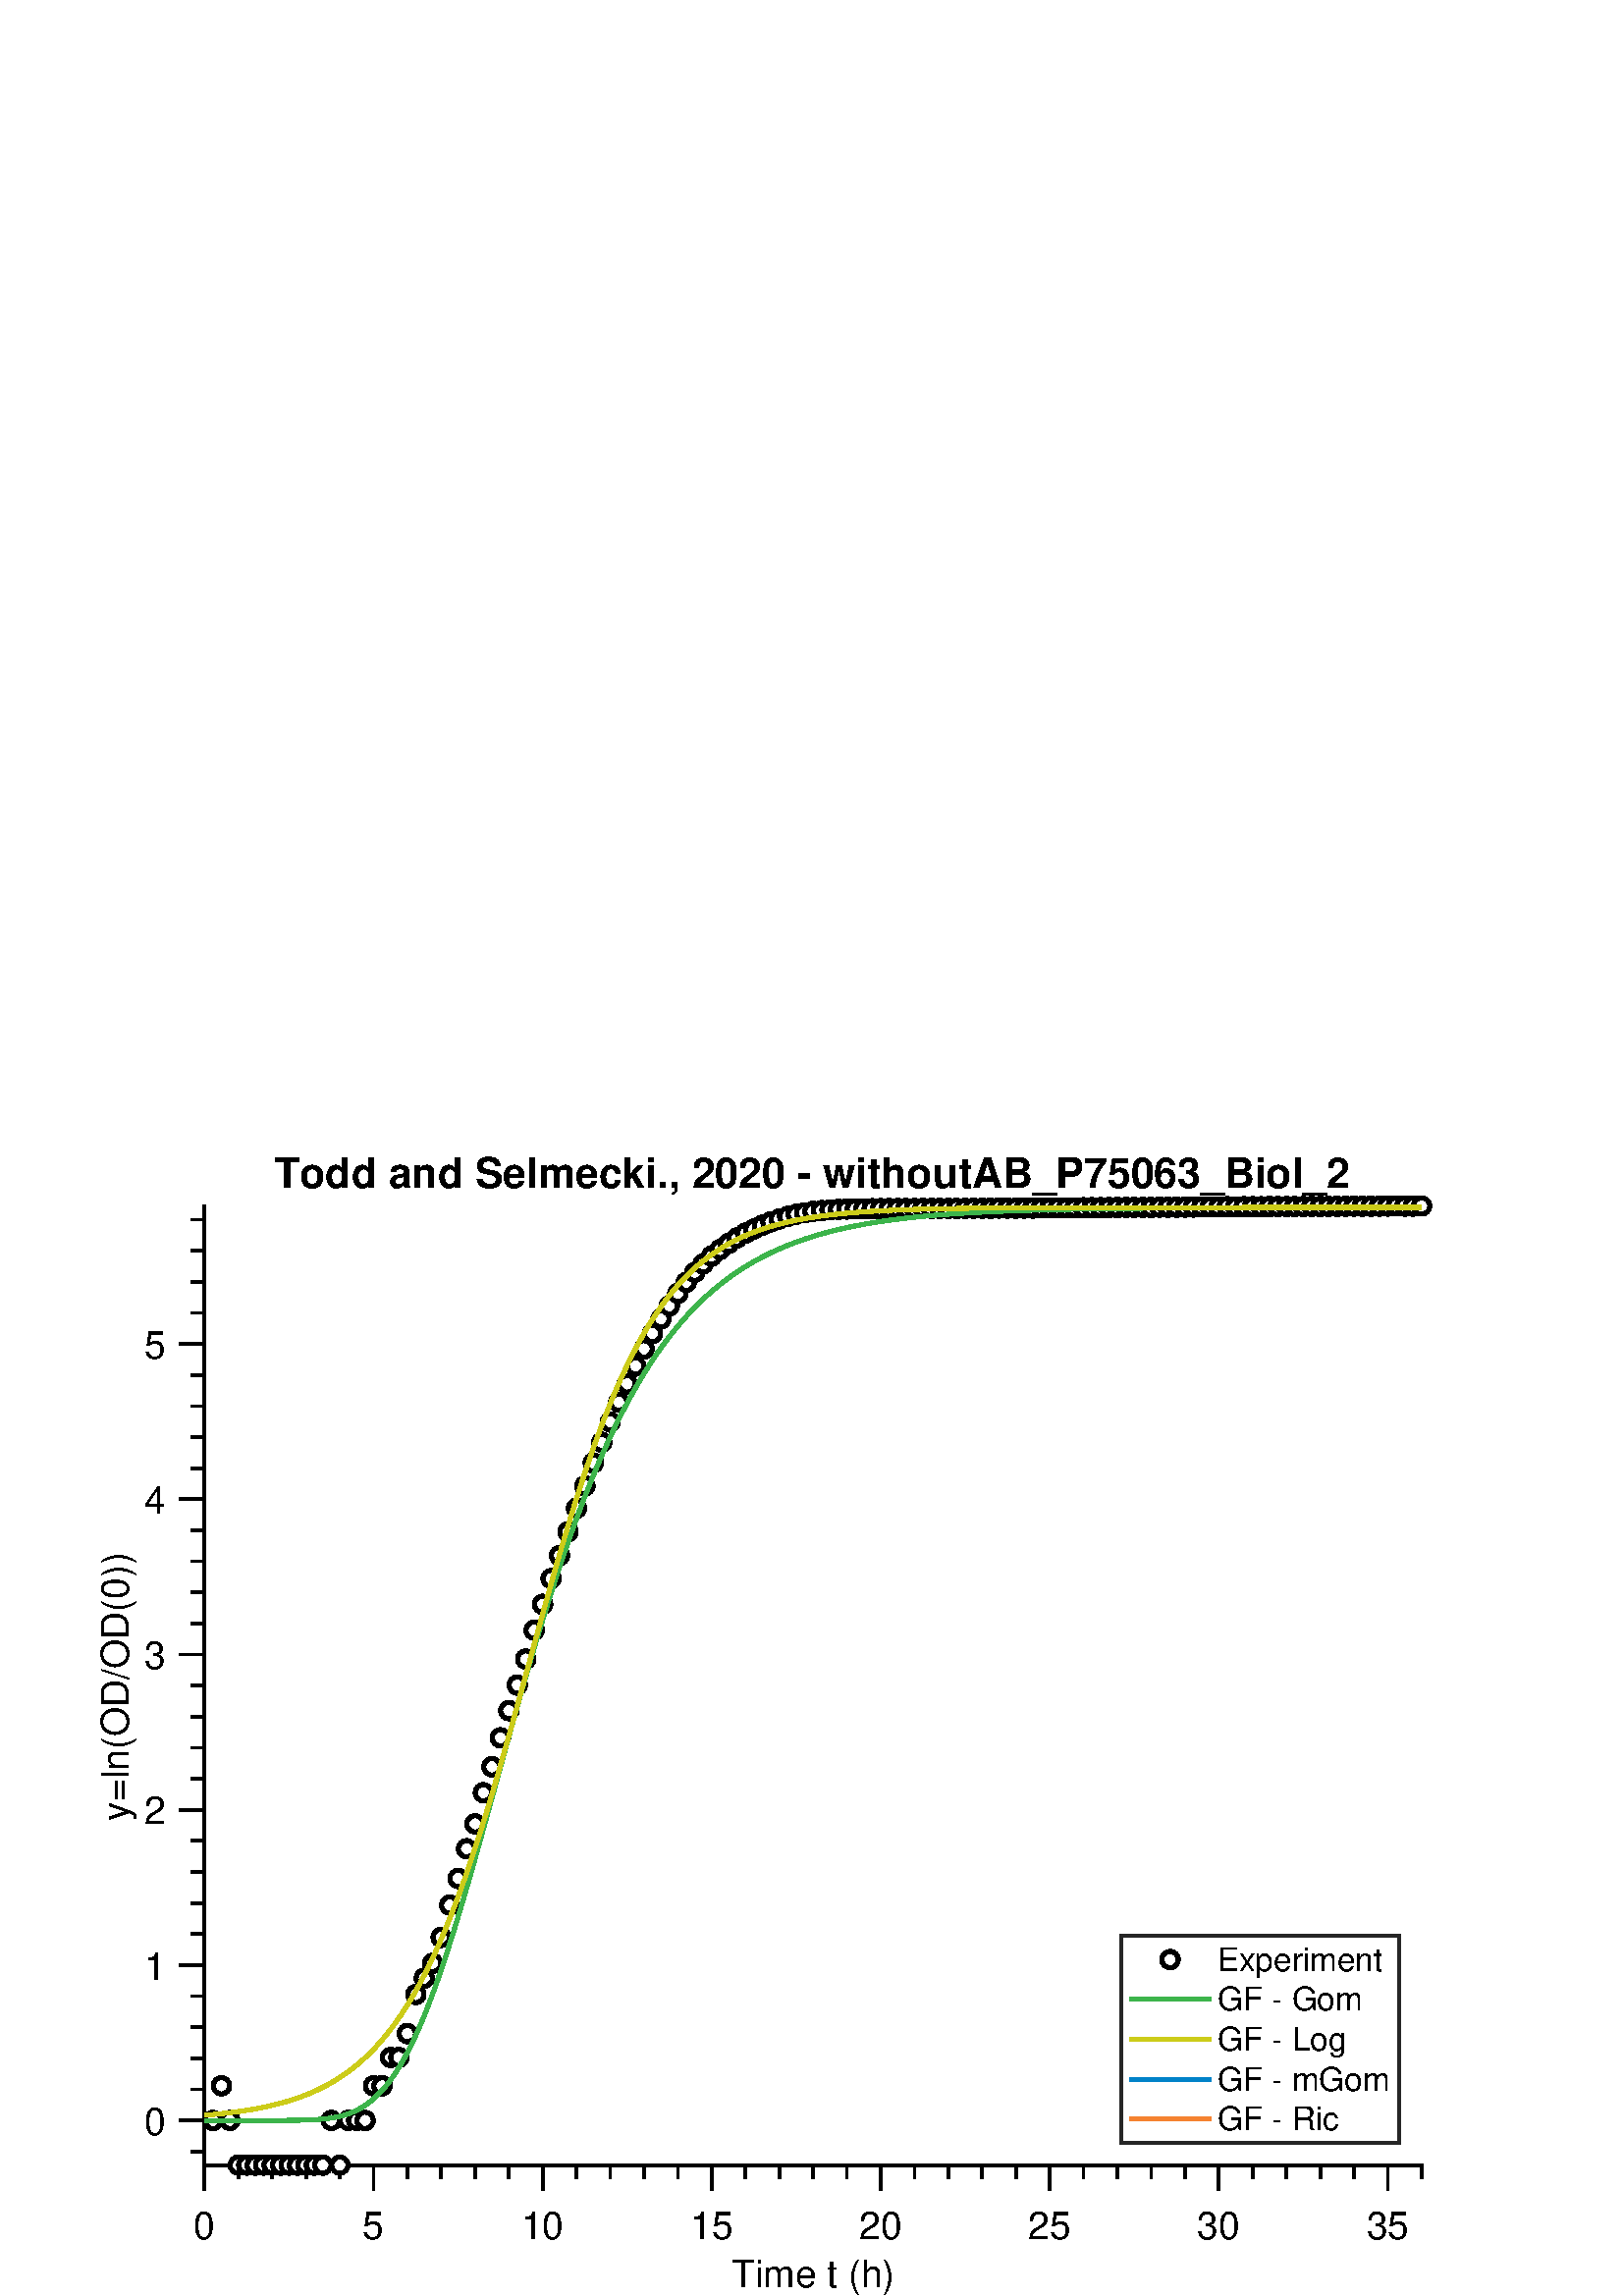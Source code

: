 %!PS-Adobe-3.0 EPSF-3.0
%%Pages: (atend)
%%BoundingBox:    36     1   573   419
%%LanguageLevel: 3
%%EndComments
%%BeginProlog
%%BeginResource: procset (Apache XML Graphics Std ProcSet) 1.2 0
%%Version: 1.2 0
%%Copyright: (Copyright 2001-2003,2010 The Apache Software Foundation. License terms: http://www.apache.org/licenses/LICENSE-2.0)
/bd{bind def}bind def
/ld{load def}bd
/GR/grestore ld
/GS/gsave ld
/RM/rmoveto ld
/C/curveto ld
/t/show ld
/L/lineto ld
/ML/setmiterlimit ld
/CT/concat ld
/f/fill ld
/N/newpath ld
/S/stroke ld
/CC/setcmykcolor ld
/A/ashow ld
/cp/closepath ld
/RC/setrgbcolor ld
/LJ/setlinejoin ld
/GC/setgray ld
/LW/setlinewidth ld
/M/moveto ld
/re {4 2 roll M
1 index 0 rlineto
0 exch rlineto
neg 0 rlineto
cp } bd
/_ctm matrix def
/_tm matrix def
/BT { _ctm currentmatrix pop matrix _tm copy pop 0 0 moveto } bd
/ET { _ctm setmatrix } bd
/iTm { _ctm setmatrix _tm concat } bd
/Tm { _tm astore pop iTm 0 0 moveto } bd
/ux 0.0 def
/uy 0.0 def
/F {
  /Tp exch def
  /Tf exch def
  Tf findfont Tp scalefont setfont
  /cf Tf def  /cs Tp def
} bd
/ULS {currentpoint /uy exch def /ux exch def} bd
/ULE {
  /Tcx currentpoint pop def
  gsave
  newpath
  cf findfont cs scalefont dup
  /FontMatrix get 0 get /Ts exch def /FontInfo get dup
  /UnderlinePosition get Ts mul /To exch def
  /UnderlineThickness get Ts mul /Tt exch def
  ux uy To add moveto  Tcx uy To add lineto
  Tt setlinewidth stroke
  grestore
} bd
/OLE {
  /Tcx currentpoint pop def
  gsave
  newpath
  cf findfont cs scalefont dup
  /FontMatrix get 0 get /Ts exch def /FontInfo get dup
  /UnderlinePosition get Ts mul /To exch def
  /UnderlineThickness get Ts mul /Tt exch def
  ux uy To add cs add moveto Tcx uy To add cs add lineto
  Tt setlinewidth stroke
  grestore
} bd
/SOE {
  /Tcx currentpoint pop def
  gsave
  newpath
  cf findfont cs scalefont dup
  /FontMatrix get 0 get /Ts exch def /FontInfo get dup
  /UnderlinePosition get Ts mul /To exch def
  /UnderlineThickness get Ts mul /Tt exch def
  ux uy To add cs 10 mul 26 idiv add moveto Tcx uy To add cs 10 mul 26 idiv add lineto
  Tt setlinewidth stroke
  grestore
} bd
/QT {
/Y22 exch store
/X22 exch store
/Y21 exch store
/X21 exch store
currentpoint
/Y21 load 2 mul add 3 div exch
/X21 load 2 mul add 3 div exch
/X21 load 2 mul /X22 load add 3 div
/Y21 load 2 mul /Y22 load add 3 div
/X22 load /Y22 load curveto
} bd
/SSPD {
dup length /d exch dict def
{
/v exch def
/k exch def
currentpagedevice k known {
/cpdv currentpagedevice k get def
v cpdv ne {
/upd false def
/nullv v type /nulltype eq def
/nullcpdv cpdv type /nulltype eq def
nullv nullcpdv or
{
/upd true def
} {
/sametype v type cpdv type eq def
sametype {
v type /arraytype eq {
/vlen v length def
/cpdvlen cpdv length def
vlen cpdvlen eq {
0 1 vlen 1 sub {
/i exch def
/obj v i get def
/cpdobj cpdv i get def
obj cpdobj ne {
/upd true def
exit
} if
} for
} {
/upd true def
} ifelse
} {
v type /dicttype eq {
v {
/dv exch def
/dk exch def
/cpddv cpdv dk get def
dv cpddv ne {
/upd true def
exit
} if
} forall
} {
/upd true def
} ifelse
} ifelse
} if
} ifelse
upd true eq {
d k v put
} if
} if
} if
} forall
d length 0 gt {
d setpagedevice
} if
} bd
/RE { % /NewFontName [NewEncodingArray] /FontName RE -
  findfont dup length dict begin
  {
    1 index /FID ne
    {def} {pop pop} ifelse
  } forall
  /Encoding exch def
  /FontName 1 index def
  currentdict definefont pop
  end
} bind def
%%EndResource
%%BeginResource: procset (Apache XML Graphics EPS ProcSet) 1.0 0
%%Version: 1.0 0
%%Copyright: (Copyright 2002-2003 The Apache Software Foundation. License terms: http://www.apache.org/licenses/LICENSE-2.0)
/BeginEPSF { %def
/b4_Inc_state save def         % Save state for cleanup
/dict_count countdictstack def % Count objects on dict stack
/op_count count 1 sub def      % Count objects on operand stack
userdict begin                 % Push userdict on dict stack
/showpage { } def              % Redefine showpage, { } = null proc
0 setgray 0 setlinecap         % Prepare graphics state
1 setlinewidth 0 setlinejoin
10 setmiterlimit [ ] 0 setdash newpath
/languagelevel where           % If level not equal to 1 then
{pop languagelevel             % set strokeadjust and
1 ne                           % overprint to their defaults.
{false setstrokeadjust false setoverprint
} if
} if
} bd
/EndEPSF { %def
count op_count sub {pop} repeat            % Clean up stacks
countdictstack dict_count sub {end} repeat
b4_Inc_state restore
} bd
%%EndResource
%FOPBeginFontDict
%%IncludeResource: font Courier-Oblique
%%IncludeResource: font Courier-BoldOblique
%%IncludeResource: font Courier-Bold
%%IncludeResource: font ZapfDingbats
%%IncludeResource: font Symbol
%%IncludeResource: font Arial
%%IncludeResource: font Arial-Oblique
%%IncludeResource: font Arial-Bold
%%IncludeResource: font Arial-BoldOblique
%%IncludeResource: font Times-Roman
%%IncludeResource: font Times-Italic
%%IncludeResource: font Times-Bold
%%IncludeResource: font Times-BoldItalic
%%IncludeResource: font Courier
%FOPEndFontDict
%%BeginResource: encoding WinAnsiEncoding
/WinAnsiEncoding [
/.notdef /.notdef /.notdef /.notdef /.notdef
/.notdef /.notdef /.notdef /.notdef /.notdef
/.notdef /.notdef /.notdef /.notdef /.notdef
/.notdef /.notdef /.notdef /.notdef /.notdef
/.notdef /.notdef /.notdef /.notdef /.notdef
/.notdef /.notdef /.notdef /.notdef /.notdef
/.notdef /.notdef /space /exclam /quotedbl
/numbersign /dollar /percent /ampersand /quotesingle
/parenleft /parenright /asterisk /plus /comma
/hyphen /period /slash /zero /one
/two /three /four /five /six
/seven /eight /nine /colon /semicolon
/less /equal /greater /question /at
/A /B /C /D /E
/F /G /H /I /J
/K /L /M /N /O
/P /Q /R /S /T
/U /V /W /X /Y
/Z /bracketleft /backslash /bracketright /asciicircum
/underscore /quoteleft /a /b /c
/d /e /f /g /h
/i /j /k /l /m
/n /o /p /q /r
/s /t /u /v /w
/x /y /z /braceleft /bar
/braceright /asciitilde /bullet /Euro /bullet
/quotesinglbase /florin /quotedblbase /ellipsis /dagger
/daggerdbl /circumflex /perthousand /Scaron /guilsinglleft
/OE /bullet /Zcaron /bullet /bullet
/quoteleft /quoteright /quotedblleft /quotedblright /bullet
/endash /emdash /asciitilde /trademark /scaron
/guilsinglright /oe /bullet /zcaron /Ydieresis
/space /exclamdown /cent /sterling /currency
/yen /brokenbar /section /dieresis /copyright
/ordfeminine /guillemotleft /logicalnot /sfthyphen /registered
/macron /degree /plusminus /twosuperior /threesuperior
/acute /mu /paragraph /middot /cedilla
/onesuperior /ordmasculine /guillemotright /onequarter /onehalf
/threequarters /questiondown /Agrave /Aacute /Acircumflex
/Atilde /Adieresis /Aring /AE /Ccedilla
/Egrave /Eacute /Ecircumflex /Edieresis /Igrave
/Iacute /Icircumflex /Idieresis /Eth /Ntilde
/Ograve /Oacute /Ocircumflex /Otilde /Odieresis
/multiply /Oslash /Ugrave /Uacute /Ucircumflex
/Udieresis /Yacute /Thorn /germandbls /agrave
/aacute /acircumflex /atilde /adieresis /aring
/ae /ccedilla /egrave /eacute /ecircumflex
/edieresis /igrave /iacute /icircumflex /idieresis
/eth /ntilde /ograve /oacute /ocircumflex
/otilde /odieresis /divide /oslash /ugrave
/uacute /ucircumflex /udieresis /yacute /thorn
/ydieresis
] def
%%EndResource
%FOPBeginFontReencode
/Courier-Oblique findfont
dup length dict begin
  {1 index /FID ne {def} {pop pop} ifelse} forall
  /Encoding WinAnsiEncoding def
  currentdict
end
/Courier-Oblique exch definefont pop
/Courier-BoldOblique findfont
dup length dict begin
  {1 index /FID ne {def} {pop pop} ifelse} forall
  /Encoding WinAnsiEncoding def
  currentdict
end
/Courier-BoldOblique exch definefont pop
/Courier-Bold findfont
dup length dict begin
  {1 index /FID ne {def} {pop pop} ifelse} forall
  /Encoding WinAnsiEncoding def
  currentdict
end
/Courier-Bold exch definefont pop
/Arial findfont
dup length dict begin
  {1 index /FID ne {def} {pop pop} ifelse} forall
  /Encoding WinAnsiEncoding def
  currentdict
end
/Arial exch definefont pop
/Arial-Oblique findfont
dup length dict begin
  {1 index /FID ne {def} {pop pop} ifelse} forall
  /Encoding WinAnsiEncoding def
  currentdict
end
/Arial-Oblique exch definefont pop
/Arial-Bold findfont
dup length dict begin
  {1 index /FID ne {def} {pop pop} ifelse} forall
  /Encoding WinAnsiEncoding def
  currentdict
end
/Arial-Bold exch definefont pop
/Arial-BoldOblique findfont
dup length dict begin
  {1 index /FID ne {def} {pop pop} ifelse} forall
  /Encoding WinAnsiEncoding def
  currentdict
end
/Arial-BoldOblique exch definefont pop
/Times-Roman findfont
dup length dict begin
  {1 index /FID ne {def} {pop pop} ifelse} forall
  /Encoding WinAnsiEncoding def
  currentdict
end
/Times-Roman exch definefont pop
/Times-Italic findfont
dup length dict begin
  {1 index /FID ne {def} {pop pop} ifelse} forall
  /Encoding WinAnsiEncoding def
  currentdict
end
/Times-Italic exch definefont pop
/Times-Bold findfont
dup length dict begin
  {1 index /FID ne {def} {pop pop} ifelse} forall
  /Encoding WinAnsiEncoding def
  currentdict
end
/Times-Bold exch definefont pop
/Times-BoldItalic findfont
dup length dict begin
  {1 index /FID ne {def} {pop pop} ifelse} forall
  /Encoding WinAnsiEncoding def
  currentdict
end
/Times-BoldItalic exch definefont pop
/Courier findfont
dup length dict begin
  {1 index /FID ne {def} {pop pop} ifelse} forall
  /Encoding WinAnsiEncoding def
  currentdict
end
/Courier exch definefont pop
%FOPEndFontReencode
%%EndProlog
%%Page: 1 1
%%PageBoundingBox: 0 0 576 432
%%BeginPageSetup
[1 0 0 -1 0 432] CT
%%EndPageSetup
GS
[0.75 0 0 0.75 0 0] CT
1 GC
N
0 0 768 576 re
f
GR
GS
[0.75 0 0 0.75 0 0] CT
1 GC
N
0 0 768 576 re
f
GR
GS
[0.75 0 0 0.75 0 0] CT
1 GC
N
100 512 M
695 512 L
695 43 L
100 43 L
cp
f
GR
GS
[0.75 0 0 0.75 0 0] CT
2 setlinecap
1 LJ
1.333 LW
N
100 512 M
695 512 L
S
GR
GS
[0.75 0 0 0.75 0 0] CT
2 setlinecap
1 LJ
1.333 LW
N
100 512 M
100 523.9 L
S
GR
GS
[0.75 0 0 0.75 0 0] CT
2 setlinecap
1 LJ
1.333 LW
N
182.639 512 M
182.639 523.9 L
S
GR
GS
[0.75 0 0 0.75 0 0] CT
2 setlinecap
1 LJ
1.333 LW
N
265.278 512 M
265.278 523.9 L
S
GR
GS
[0.75 0 0 0.75 0 0] CT
2 setlinecap
1 LJ
1.333 LW
N
347.917 512 M
347.917 523.9 L
S
GR
GS
[0.75 0 0 0.75 0 0] CT
2 setlinecap
1 LJ
1.333 LW
N
430.556 512 M
430.556 523.9 L
S
GR
GS
[0.75 0 0 0.75 0 0] CT
2 setlinecap
1 LJ
1.333 LW
N
513.194 512 M
513.194 523.9 L
S
GR
GS
[0.75 0 0 0.75 0 0] CT
2 setlinecap
1 LJ
1.333 LW
N
595.833 512 M
595.833 523.9 L
S
GR
GS
[0.75 0 0 0.75 0 0] CT
2 setlinecap
1 LJ
1.333 LW
N
678.472 512 M
678.472 523.9 L
S
GR
GS
[0.75 0 0 0.75 0 0] CT
2 setlinecap
1 LJ
1.333 LW
N
116.528 512 M
116.528 517.95 L
S
GR
GS
[0.75 0 0 0.75 0 0] CT
2 setlinecap
1 LJ
1.333 LW
N
133.056 512 M
133.056 517.95 L
S
GR
GS
[0.75 0 0 0.75 0 0] CT
2 setlinecap
1 LJ
1.333 LW
N
149.583 512 M
149.583 517.95 L
S
GR
GS
[0.75 0 0 0.75 0 0] CT
2 setlinecap
1 LJ
1.333 LW
N
166.111 512 M
166.111 517.95 L
S
GR
GS
[0.75 0 0 0.75 0 0] CT
2 setlinecap
1 LJ
1.333 LW
N
199.167 512 M
199.167 517.95 L
S
GR
GS
[0.75 0 0 0.75 0 0] CT
2 setlinecap
1 LJ
1.333 LW
N
215.694 512 M
215.694 517.95 L
S
GR
GS
[0.75 0 0 0.75 0 0] CT
2 setlinecap
1 LJ
1.333 LW
N
232.222 512 M
232.222 517.95 L
S
GR
GS
[0.75 0 0 0.75 0 0] CT
2 setlinecap
1 LJ
1.333 LW
N
248.75 512 M
248.75 517.95 L
S
GR
GS
[0.75 0 0 0.75 0 0] CT
2 setlinecap
1 LJ
1.333 LW
N
281.806 512 M
281.806 517.95 L
S
GR
GS
[0.75 0 0 0.75 0 0] CT
2 setlinecap
1 LJ
1.333 LW
N
298.333 512 M
298.333 517.95 L
S
GR
GS
[0.75 0 0 0.75 0 0] CT
2 setlinecap
1 LJ
1.333 LW
N
314.861 512 M
314.861 517.95 L
S
GR
GS
[0.75 0 0 0.75 0 0] CT
2 setlinecap
1 LJ
1.333 LW
N
331.389 512 M
331.389 517.95 L
S
GR
GS
[0.75 0 0 0.75 0 0] CT
2 setlinecap
1 LJ
1.333 LW
N
364.444 512 M
364.444 517.95 L
S
GR
GS
[0.75 0 0 0.75 0 0] CT
2 setlinecap
1 LJ
1.333 LW
N
380.972 512 M
380.972 517.95 L
S
GR
GS
[0.75 0 0 0.75 0 0] CT
2 setlinecap
1 LJ
1.333 LW
N
397.5 512 M
397.5 517.95 L
S
GR
GS
[0.75 0 0 0.75 0 0] CT
2 setlinecap
1 LJ
1.333 LW
N
414.028 512 M
414.028 517.95 L
S
GR
GS
[0.75 0 0 0.75 0 0] CT
2 setlinecap
1 LJ
1.333 LW
N
447.083 512 M
447.083 517.95 L
S
GR
GS
[0.75 0 0 0.75 0 0] CT
2 setlinecap
1 LJ
1.333 LW
N
463.611 512 M
463.611 517.95 L
S
GR
GS
[0.75 0 0 0.75 0 0] CT
2 setlinecap
1 LJ
1.333 LW
N
480.139 512 M
480.139 517.95 L
S
GR
GS
[0.75 0 0 0.75 0 0] CT
2 setlinecap
1 LJ
1.333 LW
N
496.667 512 M
496.667 517.95 L
S
GR
GS
[0.75 0 0 0.75 0 0] CT
2 setlinecap
1 LJ
1.333 LW
N
529.722 512 M
529.722 517.95 L
S
GR
GS
[0.75 0 0 0.75 0 0] CT
2 setlinecap
1 LJ
1.333 LW
N
546.25 512 M
546.25 517.95 L
S
GR
GS
[0.75 0 0 0.75 0 0] CT
2 setlinecap
1 LJ
1.333 LW
N
562.778 512 M
562.778 517.95 L
S
GR
GS
[0.75 0 0 0.75 0 0] CT
2 setlinecap
1 LJ
1.333 LW
N
579.306 512 M
579.306 517.95 L
S
GR
GS
[0.75 0 0 0.75 0 0] CT
2 setlinecap
1 LJ
1.333 LW
N
612.361 512 M
612.361 517.95 L
S
GR
GS
[0.75 0 0 0.75 0 0] CT
2 setlinecap
1 LJ
1.333 LW
N
628.889 512 M
628.889 517.95 L
S
GR
GS
[0.75 0 0 0.75 0 0] CT
2 setlinecap
1 LJ
1.333 LW
N
645.417 512 M
645.417 517.95 L
S
GR
GS
[0.75 0 0 0.75 0 0] CT
2 setlinecap
1 LJ
1.333 LW
N
661.944 512 M
661.944 517.95 L
S
GR
GS
[0.75 0 0 0.75 0 0] CT
2 setlinecap
1 LJ
1.333 LW
N
695 512 M
695 517.95 L
S
GR
GS
[0.75 0 0 0.75 75 397.725] CT
/Arial 18.667 F
GS
[1 0 0 1 0 0] CT
-5.5 18 moveto 
1 -1 scale
(0) t 
GR
GR
GS
[0.75 0 0 0.75 136.979 397.725] CT
/Arial 18.667 F
GS
[1 0 0 1 0 0] CT
-5.5 18 moveto 
1 -1 scale
(5) t 
GR
GR
GS
[0.75 0 0 0.75 198.958 397.725] CT
/Arial 18.667 F
GS
[1 0 0 1 0 0] CT
-10.5 18 moveto 
1 -1 scale
(10) t 
GR
GR
GS
[0.75 0 0 0.75 260.937 397.725] CT
/Arial 18.667 F
GS
[1 0 0 1 0 0] CT
-10.5 18 moveto 
1 -1 scale
(15) t 
GR
GR
GS
[0.75 0 0 0.75 322.917 397.725] CT
/Arial 18.667 F
GS
[1 0 0 1 0 0] CT
-10.5 18 moveto 
1 -1 scale
(20) t 
GR
GR
GS
[0.75 0 0 0.75 384.896 397.725] CT
/Arial 18.667 F
GS
[1 0 0 1 0 0] CT
-10.5 18 moveto 
1 -1 scale
(25) t 
GR
GR
GS
[0.75 0 0 0.75 446.875 397.725] CT
/Arial 18.667 F
GS
[1 0 0 1 0 0] CT
-10.5 18 moveto 
1 -1 scale
(30) t 
GR
GR
GS
[0.75 0 0 0.75 508.854 397.725] CT
/Arial 18.667 F
GS
[1 0 0 1 0 0] CT
-10.5 18 moveto 
1 -1 scale
(35) t 
GR
GR
GS
[0.75 0 0 0.75 298.125 415.225] CT
/Arial 18.667 F
GS
[1 0 0 1 0 0] CT
-40 18 moveto 
1 -1 scale
(Time t \(h\)) t 
GR
GR
GS
[0.75 0 0 0.75 0 0] CT
2 setlinecap
1 LJ
1.333 LW
N
100 512 M
100 43 L
S
GR
GS
[0.75 0 0 0.75 0 0] CT
2 setlinecap
1 LJ
1.333 LW
N
100 490.153 M
88.1 490.153 L
S
GR
GS
[0.75 0 0 0.75 0 0] CT
2 setlinecap
1 LJ
1.333 LW
N
100 414.212 M
88.1 414.212 L
S
GR
GS
[0.75 0 0 0.75 0 0] CT
2 setlinecap
1 LJ
1.333 LW
N
100 338.272 M
88.1 338.272 L
S
GR
GS
[0.75 0 0 0.75 0 0] CT
2 setlinecap
1 LJ
1.333 LW
N
100 262.331 M
88.1 262.331 L
S
GR
GS
[0.75 0 0 0.75 0 0] CT
2 setlinecap
1 LJ
1.333 LW
N
100 186.39 M
88.1 186.39 L
S
GR
GS
[0.75 0 0 0.75 0 0] CT
2 setlinecap
1 LJ
1.333 LW
N
100 110.449 M
88.1 110.449 L
S
GR
GS
[0.75 0 0 0.75 0 0] CT
2 setlinecap
1 LJ
1.333 LW
N
100 505.341 M
94.05 505.341 L
S
GR
GS
[0.75 0 0 0.75 0 0] CT
2 setlinecap
1 LJ
1.333 LW
N
100 474.965 M
94.05 474.965 L
S
GR
GS
[0.75 0 0 0.75 0 0] CT
2 setlinecap
1 LJ
1.333 LW
N
100 459.777 M
94.05 459.777 L
S
GR
GS
[0.75 0 0 0.75 0 0] CT
2 setlinecap
1 LJ
1.333 LW
N
100 444.589 M
94.05 444.589 L
S
GR
GS
[0.75 0 0 0.75 0 0] CT
2 setlinecap
1 LJ
1.333 LW
N
100 429.401 M
94.05 429.401 L
S
GR
GS
[0.75 0 0 0.75 0 0] CT
2 setlinecap
1 LJ
1.333 LW
N
100 399.024 M
94.05 399.024 L
S
GR
GS
[0.75 0 0 0.75 0 0] CT
2 setlinecap
1 LJ
1.333 LW
N
100 383.836 M
94.05 383.836 L
S
GR
GS
[0.75 0 0 0.75 0 0] CT
2 setlinecap
1 LJ
1.333 LW
N
100 368.648 M
94.05 368.648 L
S
GR
GS
[0.75 0 0 0.75 0 0] CT
2 setlinecap
1 LJ
1.333 LW
N
100 353.46 M
94.05 353.46 L
S
GR
GS
[0.75 0 0 0.75 0 0] CT
2 setlinecap
1 LJ
1.333 LW
N
100 323.084 M
94.05 323.084 L
S
GR
GS
[0.75 0 0 0.75 0 0] CT
2 setlinecap
1 LJ
1.333 LW
N
100 307.895 M
94.05 307.895 L
S
GR
GS
[0.75 0 0 0.75 0 0] CT
2 setlinecap
1 LJ
1.333 LW
N
100 292.707 M
94.05 292.707 L
S
GR
GS
[0.75 0 0 0.75 0 0] CT
2 setlinecap
1 LJ
1.333 LW
N
100 277.519 M
94.05 277.519 L
S
GR
GS
[0.75 0 0 0.75 0 0] CT
2 setlinecap
1 LJ
1.333 LW
N
100 247.143 M
94.05 247.143 L
S
GR
GS
[0.75 0 0 0.75 0 0] CT
2 setlinecap
1 LJ
1.333 LW
N
100 231.955 M
94.05 231.955 L
S
GR
GS
[0.75 0 0 0.75 0 0] CT
2 setlinecap
1 LJ
1.333 LW
N
100 216.767 M
94.05 216.767 L
S
GR
GS
[0.75 0 0 0.75 0 0] CT
2 setlinecap
1 LJ
1.333 LW
N
100 201.578 M
94.05 201.578 L
S
GR
GS
[0.75 0 0 0.75 0 0] CT
2 setlinecap
1 LJ
1.333 LW
N
100 171.202 M
94.05 171.202 L
S
GR
GS
[0.75 0 0 0.75 0 0] CT
2 setlinecap
1 LJ
1.333 LW
N
100 156.014 M
94.05 156.014 L
S
GR
GS
[0.75 0 0 0.75 0 0] CT
2 setlinecap
1 LJ
1.333 LW
N
100 140.826 M
94.05 140.826 L
S
GR
GS
[0.75 0 0 0.75 0 0] CT
2 setlinecap
1 LJ
1.333 LW
N
100 125.638 M
94.05 125.638 L
S
GR
GS
[0.75 0 0 0.75 0 0] CT
2 setlinecap
1 LJ
1.333 LW
N
100 95.261 M
94.05 95.261 L
S
GR
GS
[0.75 0 0 0.75 0 0] CT
2 setlinecap
1 LJ
1.333 LW
N
100 80.073 M
94.05 80.073 L
S
GR
GS
[0.75 0 0 0.75 0 0] CT
2 setlinecap
1 LJ
1.333 LW
N
100 64.885 M
94.05 64.885 L
S
GR
GS
[0.75 0 0 0.75 0 0] CT
2 setlinecap
1 LJ
1.333 LW
N
100 49.697 M
94.05 49.697 L
S
GR
GS
[0.75 0 0 0.75 61.275 367.615] CT
/Arial 18.667 F
GS
[1 0 0 1 0 0] CT
-11 7 moveto 
1 -1 scale
(0) t 
GR
GR
GS
[0.75 0 0 0.75 61.275 310.659] CT
/Arial 18.667 F
GS
[1 0 0 1 0 0] CT
-11 7 moveto 
1 -1 scale
(1) t 
GR
GR
GS
[0.75 0 0 0.75 61.275 253.704] CT
/Arial 18.667 F
GS
[1 0 0 1 0 0] CT
-11 7 moveto 
1 -1 scale
(2) t 
GR
GR
GS
[0.75 0 0 0.75 61.275 196.748] CT
/Arial 18.667 F
GS
[1 0 0 1 0 0] CT
-11 7 moveto 
1 -1 scale
(3) t 
GR
GR
GS
[0.75 0 0 0.75 61.275 139.793] CT
/Arial 18.667 F
GS
[1 0 0 1 0 0] CT
-11 7 moveto 
1 -1 scale
(4) t 
GR
GR
GS
[0.75 0 0 0.75 61.275 82.837] CT
/Arial 18.667 F
GS
[1 0 0 1 0 0] CT
-11 7 moveto 
1 -1 scale
(5) t 
GR
GR
GS
[0 -0.75 0.75 0 50.025 208.125] CT
/Arial 18.667 F
GS
[1 0 0 1 0 0] CT
-66 -4 moveto 
1 -1 scale
(y=ln\(OD/OD\(0\)\)) t 
GR
GR
GS
[0.75 0 0 0.75 100.5 25.5] CT
/Arial-Bold 20.533 F
GS
[1 0 0 1 0 0] CT
0 0 moveto 
1 -1 scale
(Todd and Selmecki., 2020 - withoutAB_P75063_Biol_2) t 
GR
GR
GS
[0.75 0 0 0.75 78.099 367.615] CT
1 GC
N
4 0 M
4 -2.209 2.209 -4 0 -4 C
-2.209 -4 -4 -2.209 -4 0 C
-4 2.209 -2.209 4 0 4 C
2.209 4 4 2.209 4 0 C
cp
f
GR
GS
[0.75 0 0 0.75 78.099 367.615] CT
N
0 -3 M
1.657 -3 3 -1.657 3 0 C
3 0 L
3 1.657 1.657 3 0 3 C
-1.657 3 -3 1.657 -3 0 C
-3 -1.657 -1.657 -3 0 -3 C
cp
0 -5 M
-2.761 -5 -5 -2.761 -5 0 C
-5 2.761 -2.761 5 0 5 C
2.761 5 5 2.761 5 0 C
5 0 L
5 -2.761 2.761 -5 0 -5 C
cp
f
GR
GS
[0.75 0 0 0.75 81.198 354.906] CT
1 GC
N
/f351177404{4 0 M
4 -2.209 2.209 -4 0 -4 C
-2.209 -4 -4 -2.209 -4 0 C
-4 2.209 -2.209 4 0 4 C
2.209 4 4 2.209 4 0 C
cp}def
f351177404
f
GR
GS
[0.75 0 0 0.75 81.198 354.906] CT
N
/f181207914{0 -3 M
1.657 -3 3 -1.657 3 0 C
3 0 L
3 1.657 1.657 3 0 3 C
-1.657 3 -3 1.657 -3 0 C
-3 -1.657 -1.657 -3 0 -3 C
cp
0 -5 M
-2.761 -5 -5 -2.761 -5 0 C
-5 2.761 -2.761 5 0 5 C
2.761 5 5 2.761 5 0 C
5 0 L
5 -2.761 2.761 -5 0 -5 C
cp}def
f181207914
f
GR
GS
[0.75 0 0 0.75 84.297 367.615] CT
1 GC
N
f351177404
f
GR
GS
[0.75 0 0 0.75 84.297 367.615] CT
N
f181207914
f
GR
GS
[0.75 0 0 0.75 87.396 384] CT
1 GC
N
f351177404
f
GR
GS
[0.75 0 0 0.75 87.396 384] CT
N
f181207914
f
GR
GS
[0.75 0 0 0.75 90.495 384] CT
1 GC
N
f351177404
f
GR
GS
[0.75 0 0 0.75 90.495 384] CT
N
f181207914
f
GR
GS
[0.75 0 0 0.75 93.594 384] CT
1 GC
N
f351177404
f
GR
GS
[0.75 0 0 0.75 93.594 384] CT
N
f181207914
f
GR
GS
[0.75 0 0 0.75 96.693 384] CT
1 GC
N
f351177404
f
GR
GS
[0.75 0 0 0.75 96.693 384] CT
N
f181207914
f
GR
GS
[0.75 0 0 0.75 99.792 384] CT
1 GC
N
f351177404
f
GR
GS
[0.75 0 0 0.75 99.792 384] CT
N
f181207914
f
GR
GS
[0.75 0 0 0.75 102.891 384] CT
1 GC
N
f351177404
f
GR
GS
[0.75 0 0 0.75 102.891 384] CT
N
f181207914
f
GR
GS
[0.75 0 0 0.75 105.99 384] CT
1 GC
N
f351177404
f
GR
GS
[0.75 0 0 0.75 105.99 384] CT
N
f181207914
f
GR
GS
[0.75 0 0 0.75 109.089 384] CT
1 GC
N
f351177404
f
GR
GS
[0.75 0 0 0.75 109.089 384] CT
N
f181207914
f
GR
GS
[0.75 0 0 0.75 112.188 384] CT
1 GC
N
f351177404
f
GR
GS
[0.75 0 0 0.75 112.188 384] CT
N
f181207914
f
GR
GS
[0.75 0 0 0.75 115.286 384] CT
1 GC
N
f351177404
f
GR
GS
[0.75 0 0 0.75 115.286 384] CT
N
f181207914
f
GR
GS
[0.75 0 0 0.75 118.385 384] CT
1 GC
N
f351177404
f
GR
GS
[0.75 0 0 0.75 118.385 384] CT
N
f181207914
f
GR
GS
[0.75 0 0 0.75 121.484 367.615] CT
1 GC
N
f351177404
f
GR
GS
[0.75 0 0 0.75 121.484 367.615] CT
N
f181207914
f
GR
GS
[0.75 0 0 0.75 124.583 384] CT
1 GC
N
f351177404
f
GR
GS
[0.75 0 0 0.75 124.583 384] CT
N
f181207914
f
GR
GS
[0.75 0 0 0.75 127.682 367.615] CT
1 GC
N
f351177404
f
GR
GS
[0.75 0 0 0.75 127.682 367.615] CT
N
f181207914
f
GR
GS
[0.75 0 0 0.75 130.781 367.615] CT
1 GC
N
f351177404
f
GR
GS
[0.75 0 0 0.75 130.781 367.615] CT
N
f181207914
f
GR
GS
[0.75 0 0 0.75 133.88 367.615] CT
1 GC
N
f351177404
f
GR
GS
[0.75 0 0 0.75 133.88 367.615] CT
N
f181207914
f
GR
GS
[0.75 0 0 0.75 136.979 354.906] CT
1 GC
N
f351177404
f
GR
GS
[0.75 0 0 0.75 136.979 354.906] CT
N
f181207914
f
GR
GS
[0.75 0 0 0.75 140.078 354.906] CT
1 GC
N
f351177404
f
GR
GS
[0.75 0 0 0.75 140.078 354.906] CT
N
f181207914
f
GR
GS
[0.75 0 0 0.75 143.177 344.521] CT
1 GC
N
f351177404
f
GR
GS
[0.75 0 0 0.75 143.177 344.521] CT
N
f181207914
f
GR
GS
[0.75 0 0 0.75 146.276 344.521] CT
1 GC
N
f351177404
f
GR
GS
[0.75 0 0 0.75 146.276 344.521] CT
N
f181207914
f
GR
GS
[0.75 0 0 0.75 149.375 335.742] CT
1 GC
N
f351177404
f
GR
GS
[0.75 0 0 0.75 149.375 335.742] CT
N
f181207914
f
GR
GS
[0.75 0 0 0.75 152.474 321.428] CT
1 GC
N
f351177404
f
GR
GS
[0.75 0 0 0.75 152.474 321.428] CT
N
f181207914
f
GR
GS
[0.75 0 0 0.75 155.573 315.427] CT
1 GC
N
f351177404
f
GR
GS
[0.75 0 0 0.75 155.573 315.427] CT
N
f181207914
f
GR
GS
[0.75 0 0 0.75 158.672 309.999] CT
1 GC
N
f351177404
f
GR
GS
[0.75 0 0 0.75 158.672 309.999] CT
N
f181207914
f
GR
GS
[0.75 0 0 0.75 161.771 300.484] CT
1 GC
N
f351177404
f
GR
GS
[0.75 0 0 0.75 161.771 300.484] CT
N
f181207914
f
GR
GS
[0.75 0 0 0.75 164.87 288.658] CT
1 GC
N
f351177404
f
GR
GS
[0.75 0 0 0.75 164.87 288.658] CT
N
f181207914
f
GR
GS
[0.75 0 0 0.75 167.969 278.87] CT
1 GC
N
f351177404
f
GR
GS
[0.75 0 0 0.75 167.969 278.87] CT
N
f181207914
f
GR
GS
[0.75 0 0 0.75 171.068 267.988] CT
1 GC
N
f351177404
f
GR
GS
[0.75 0 0 0.75 171.068 267.988] CT
N
f181207914
f
GR
GS
[0.75 0 0 0.75 174.167 258.856] CT
1 GC
N
f351177404
f
GR
GS
[0.75 0 0 0.75 174.167 258.856] CT
N
f181207914
f
GR
GS
[0.75 0 0 0.75 177.266 247.427] CT
1 GC
N
f351177404
f
GR
GS
[0.75 0 0 0.75 177.266 247.427] CT
N
f181207914
f
GR
GS
[0.75 0 0 0.75 180.365 237.912] CT
1 GC
N
f351177404
f
GR
GS
[0.75 0 0 0.75 180.365 237.912] CT
N
f181207914
f
GR
GS
[0.75 0 0 0.75 183.464 227.285] CT
1 GC
N
f351177404
f
GR
GS
[0.75 0 0 0.75 183.464 227.285] CT
N
f181207914
f
GR
GS
[0.75 0 0 0.75 186.562 217.306] CT
1 GC
N
f351177404
f
GR
GS
[0.75 0 0 0.75 186.562 217.306] CT
N
f181207914
f
GR
GS
[0.75 0 0 0.75 189.661 207.948] CT
1 GC
N
f351177404
f
GR
GS
[0.75 0 0 0.75 189.661 207.948] CT
N
f181207914
f
GR
GS
[0.75 0 0 0.75 192.76 198.433] CT
1 GC
N
f351177404
f
GR
GS
[0.75 0 0 0.75 192.76 198.433] CT
N
f181207914
f
GR
GS
[0.75 0 0 0.75 195.859 187.806] CT
1 GC
N
f351177404
f
GR
GS
[0.75 0 0 0.75 195.859 187.806] CT
N
f181207914
f
GR
GS
[0.75 0 0 0.75 198.958 178.338] CT
1 GC
N
f351177404
f
GR
GS
[0.75 0 0 0.75 198.958 178.338] CT
N
f181207914
f
GR
GS
[0.75 0 0 0.75 202.057 168.902] CT
1 GC
N
f351177404
f
GR
GS
[0.75 0 0 0.75 202.057 168.902] CT
N
f181207914
f
GR
GS
[0.75 0 0 0.75 205.156 160.434] CT
1 GC
N
f351177404
f
GR
GS
[0.75 0 0 0.75 205.156 160.434] CT
N
f181207914
f
GR
GS
[0.75 0 0 0.75 208.255 151.762] CT
1 GC
N
f351177404
f
GR
GS
[0.75 0 0 0.75 208.255 151.762] CT
N
f181207914
f
GR
GS
[0.75 0 0 0.75 211.354 143.12] CT
1 GC
N
f351177404
f
GR
GS
[0.75 0 0 0.75 211.354 143.12] CT
N
f181207914
f
GR
GS
[0.75 0 0 0.75 214.453 134.896] CT
1 GC
N
f351177404
f
GR
GS
[0.75 0 0 0.75 214.453 134.896] CT
N
f181207914
f
GR
GS
[0.75 0 0 0.75 217.552 126.459] CT
1 GC
N
f351177404
f
GR
GS
[0.75 0 0 0.75 217.552 126.459] CT
N
f181207914
f
GR
GS
[0.75 0 0 0.75 220.651 118.931] CT
1 GC
N
f351177404
f
GR
GS
[0.75 0 0 0.75 220.651 118.931] CT
N
f181207914
f
GR
GS
[0.75 0 0 0.75 223.75 111.484] CT
1 GC
N
f351177404
f
GR
GS
[0.75 0 0 0.75 223.75 111.484] CT
N
f181207914
f
GR
GS
[0.75 0 0 0.75 226.849 104.197] CT
1 GC
N
f351177404
f
GR
GS
[0.75 0 0 0.75 226.849 104.197] CT
N
f181207914
f
GR
GS
[0.75 0 0 0.75 229.948 97.489] CT
1 GC
N
f351177404
f
GR
GS
[0.75 0 0 0.75 229.948 97.489] CT
N
f181207914
f
GR
GS
[0.75 0 0 0.75 233.047 90.932] CT
1 GC
N
f351177404
f
GR
GS
[0.75 0 0 0.75 233.047 90.932] CT
N
f181207914
f
GR
GS
[0.75 0 0 0.75 236.146 84.655] CT
1 GC
N
f351177404
f
GR
GS
[0.75 0 0 0.75 236.146 84.655] CT
N
f181207914
f
GR
GS
[0.75 0 0 0.75 239.245 79.002] CT
1 GC
N
f351177404
f
GR
GS
[0.75 0 0 0.75 239.245 79.002] CT
N
f181207914
f
GR
GS
[0.75 0 0 0.75 242.344 73.696] CT
1 GC
N
f351177404
f
GR
GS
[0.75 0 0 0.75 242.344 73.696] CT
N
f181207914
f
GR
GS
[0.75 0 0 0.75 245.443 68.843] CT
1 GC
N
f351177404
f
GR
GS
[0.75 0 0 0.75 245.443 68.843] CT
N
f181207914
f
GR
GS
[0.75 0 0 0.75 248.542 64.301] CT
1 GC
N
f351177404
f
GR
GS
[0.75 0 0 0.75 248.542 64.301] CT
N
f181207914
f
GR
GS
[0.75 0 0 0.75 251.641 60.224] CT
1 GC
N
f351177404
f
GR
GS
[0.75 0 0 0.75 251.641 60.224] CT
N
f181207914
f
GR
GS
[0.75 0 0 0.75 254.74 56.601] CT
1 GC
N
f351177404
f
GR
GS
[0.75 0 0 0.75 254.74 56.601] CT
N
f181207914
f
GR
GS
[0.75 0 0 0.75 257.839 53.48] CT
1 GC
N
f351177404
f
GR
GS
[0.75 0 0 0.75 257.839 53.48] CT
N
f181207914
f
GR
GS
[0.75 0 0 0.75 260.937 50.63] CT
1 GC
N
f351177404
f
GR
GS
[0.75 0 0 0.75 260.937 50.63] CT
N
f181207914
f
GR
GS
[0.75 0 0 0.75 264.036 48.176] CT
1 GC
N
f351177404
f
GR
GS
[0.75 0 0 0.75 264.036 48.176] CT
N
f181207914
f
GR
GS
[0.75 0 0 0.75 267.135 45.975] CT
1 GC
N
f351177404
f
GR
GS
[0.75 0 0 0.75 267.135 45.975] CT
N
f181207914
f
GR
GS
[0.75 0 0 0.75 270.234 43.952] CT
1 GC
N
f351177404
f
GR
GS
[0.75 0 0 0.75 270.234 43.952] CT
N
f181207914
f
GR
GS
[0.75 0 0 0.75 273.333 42.233] CT
1 GC
N
f351177404
f
GR
GS
[0.75 0 0 0.75 273.333 42.233] CT
N
f181207914
f
GR
GS
[0.75 0 0 0.75 276.432 40.702] CT
1 GC
N
f351177404
f
GR
GS
[0.75 0 0 0.75 276.432 40.702] CT
N
f181207914
f
GR
GS
[0.75 0 0 0.75 279.531 39.3] CT
1 GC
N
f351177404
f
GR
GS
[0.75 0 0 0.75 279.531 39.3] CT
N
f181207914
f
GR
GS
[0.75 0 0 0.75 282.63 38.063] CT
1 GC
N
f351177404
f
GR
GS
[0.75 0 0 0.75 282.63 38.063] CT
N
f181207914
f
GR
GS
[0.75 0 0 0.75 285.729 37.023] CT
1 GC
N
f351177404
f
GR
GS
[0.75 0 0 0.75 285.729 37.023] CT
N
f181207914
f
GR
GS
[0.75 0 0 0.75 288.828 36.044] CT
1 GC
N
f351177404
f
GR
GS
[0.75 0 0 0.75 288.828 36.044] CT
N
f181207914
f
GR
GS
[0.75 0 0 0.75 291.927 35.29] CT
1 GC
N
f351177404
f
GR
GS
[0.75 0 0 0.75 291.927 35.29] CT
N
f181207914
f
GR
GS
[0.75 0 0 0.75 295.026 34.71] CT
1 GC
N
f351177404
f
GR
GS
[0.75 0 0 0.75 295.026 34.71] CT
N
f181207914
f
GR
GS
[0.75 0 0 0.75 298.125 34.218] CT
1 GC
N
f351177404
f
GR
GS
[0.75 0 0 0.75 298.125 34.218] CT
N
f181207914
f
GR
GS
[0.75 0 0 0.75 301.224 33.932] CT
1 GC
N
f351177404
f
GR
GS
[0.75 0 0 0.75 301.224 33.932] CT
N
f181207914
f
GR
GS
[0.75 0 0 0.75 304.323 33.689] CT
1 GC
N
f351177404
f
GR
GS
[0.75 0 0 0.75 304.323 33.689] CT
N
f181207914
f
GR
GS
[0.75 0 0 0.75 307.422 33.487] CT
1 GC
N
f351177404
f
GR
GS
[0.75 0 0 0.75 307.422 33.487] CT
N
f181207914
f
GR
GS
[0.75 0 0 0.75 310.521 33.366] CT
1 GC
N
f351177404
f
GR
GS
[0.75 0 0 0.75 310.521 33.366] CT
N
f181207914
f
GR
GS
[0.75 0 0 0.75 313.62 33.326] CT
1 GC
N
f351177404
f
GR
GS
[0.75 0 0 0.75 313.62 33.326] CT
N
f181207914
f
GR
GS
[0.75 0 0 0.75 316.719 33.286] CT
1 GC
N
f351177404
f
GR
GS
[0.75 0 0 0.75 316.719 33.286] CT
N
f181207914
f
GR
GS
[0.75 0 0 0.75 319.818 33.245] CT
1 GC
N
f351177404
f
GR
GS
[0.75 0 0 0.75 319.818 33.245] CT
N
f181207914
f
GR
GS
[0.75 0 0 0.75 322.917 33.205] CT
1 GC
N
f351177404
f
GR
GS
[0.75 0 0 0.75 322.917 33.205] CT
N
f181207914
f
GR
GS
[0.75 0 0 0.75 326.016 33.205] CT
1 GC
N
f351177404
f
GR
GS
[0.75 0 0 0.75 326.016 33.205] CT
N
f181207914
f
GR
GS
[0.75 0 0 0.75 329.115 33.165] CT
1 GC
N
f351177404
f
GR
GS
[0.75 0 0 0.75 329.115 33.165] CT
N
f181207914
f
GR
GS
[0.75 0 0 0.75 332.214 33.165] CT
1 GC
N
f351177404
f
GR
GS
[0.75 0 0 0.75 332.214 33.165] CT
N
f181207914
f
GR
GS
[0.75 0 0 0.75 335.313 33.165] CT
1 GC
N
f351177404
f
GR
GS
[0.75 0 0 0.75 335.313 33.165] CT
N
f181207914
f
GR
GS
[0.75 0 0 0.75 338.411 33.125] CT
1 GC
N
f351177404
f
GR
GS
[0.75 0 0 0.75 338.411 33.125] CT
N
f181207914
f
GR
GS
[0.75 0 0 0.75 341.51 33.125] CT
1 GC
N
f351177404
f
GR
GS
[0.75 0 0 0.75 341.51 33.125] CT
N
f181207914
f
GR
GS
[0.75 0 0 0.75 344.609 33.125] CT
1 GC
N
f351177404
f
GR
GS
[0.75 0 0 0.75 344.609 33.125] CT
N
f181207914
f
GR
GS
[0.75 0 0 0.75 347.708 33.125] CT
1 GC
N
f351177404
f
GR
GS
[0.75 0 0 0.75 347.708 33.125] CT
N
f181207914
f
GR
GS
[0.75 0 0 0.75 350.807 33.125] CT
1 GC
N
f351177404
f
GR
GS
[0.75 0 0 0.75 350.807 33.125] CT
N
f181207914
f
GR
GS
[0.75 0 0 0.75 353.906 33.125] CT
1 GC
N
f351177404
f
GR
GS
[0.75 0 0 0.75 353.906 33.125] CT
N
f181207914
f
GR
GS
[0.75 0 0 0.75 357.005 33.085] CT
1 GC
N
f351177404
f
GR
GS
[0.75 0 0 0.75 357.005 33.085] CT
N
f181207914
f
GR
GS
[0.75 0 0 0.75 360.104 33.085] CT
1 GC
N
f351177404
f
GR
GS
[0.75 0 0 0.75 360.104 33.085] CT
N
f181207914
f
GR
GS
[0.75 0 0 0.75 363.203 33.085] CT
1 GC
N
f351177404
f
GR
GS
[0.75 0 0 0.75 363.203 33.085] CT
N
f181207914
f
GR
GS
[0.75 0 0 0.75 366.302 33.005] CT
1 GC
N
f351177404
f
GR
GS
[0.75 0 0 0.75 366.302 33.005] CT
N
f181207914
f
GR
GS
[0.75 0 0 0.75 369.401 33.045] CT
1 GC
N
f351177404
f
GR
GS
[0.75 0 0 0.75 369.401 33.045] CT
N
f181207914
f
GR
GS
[0.75 0 0 0.75 372.5 33.045] CT
1 GC
N
f351177404
f
GR
GS
[0.75 0 0 0.75 372.5 33.045] CT
N
f181207914
f
GR
GS
[0.75 0 0 0.75 375.599 33.005] CT
1 GC
N
f351177404
f
GR
GS
[0.75 0 0 0.75 375.599 33.005] CT
N
f181207914
f
GR
GS
[0.75 0 0 0.75 378.698 33.005] CT
1 GC
N
f351177404
f
GR
GS
[0.75 0 0 0.75 378.698 33.005] CT
N
f181207914
f
GR
GS
[0.75 0 0 0.75 381.797 32.965] CT
1 GC
N
f351177404
f
GR
GS
[0.75 0 0 0.75 381.797 32.965] CT
N
f181207914
f
GR
GS
[0.75 0 0 0.75 384.896 32.965] CT
1 GC
N
f351177404
f
GR
GS
[0.75 0 0 0.75 384.896 32.965] CT
N
f181207914
f
GR
GS
[0.75 0 0 0.75 387.995 32.925] CT
1 GC
N
f351177404
f
GR
GS
[0.75 0 0 0.75 387.995 32.925] CT
N
f181207914
f
GR
GS
[0.75 0 0 0.75 391.094 32.925] CT
1 GC
N
f351177404
f
GR
GS
[0.75 0 0 0.75 391.094 32.925] CT
N
f181207914
f
GR
GS
[0.75 0 0 0.75 394.193 32.925] CT
1 GC
N
f351177404
f
GR
GS
[0.75 0 0 0.75 394.193 32.925] CT
N
f181207914
f
GR
GS
[0.75 0 0 0.75 397.292 32.885] CT
1 GC
N
f351177404
f
GR
GS
[0.75 0 0 0.75 397.292 32.885] CT
N
f181207914
f
GR
GS
[0.75 0 0 0.75 400.391 32.885] CT
1 GC
N
f351177404
f
GR
GS
[0.75 0 0 0.75 400.391 32.885] CT
N
f181207914
f
GR
GS
[0.75 0 0 0.75 403.49 32.845] CT
1 GC
N
f351177404
f
GR
GS
[0.75 0 0 0.75 403.49 32.845] CT
N
f181207914
f
GR
GS
[0.75 0 0 0.75 406.589 32.845] CT
1 GC
N
f351177404
f
GR
GS
[0.75 0 0 0.75 406.589 32.845] CT
N
f181207914
f
GR
GS
[0.75 0 0 0.75 409.688 32.805] CT
1 GC
N
f351177404
f
GR
GS
[0.75 0 0 0.75 409.688 32.805] CT
N
f181207914
f
GR
GS
[0.75 0 0 0.75 412.786 32.765] CT
1 GC
N
f351177404
f
GR
GS
[0.75 0 0 0.75 412.786 32.765] CT
N
f181207914
f
GR
GS
[0.75 0 0 0.75 415.885 32.765] CT
1 GC
N
f351177404
f
GR
GS
[0.75 0 0 0.75 415.885 32.765] CT
N
f181207914
f
GR
GS
[0.75 0 0 0.75 418.984 32.765] CT
1 GC
N
f351177404
f
GR
GS
[0.75 0 0 0.75 418.984 32.765] CT
N
f181207914
f
GR
GS
[0.75 0 0 0.75 422.083 32.765] CT
1 GC
N
f351177404
f
GR
GS
[0.75 0 0 0.75 422.083 32.765] CT
N
f181207914
f
GR
GS
[0.75 0 0 0.75 425.182 32.686] CT
1 GC
N
f351177404
f
GR
GS
[0.75 0 0 0.75 425.182 32.686] CT
N
f181207914
f
GR
GS
[0.75 0 0 0.75 428.281 32.686] CT
1 GC
N
f351177404
f
GR
GS
[0.75 0 0 0.75 428.281 32.686] CT
N
f181207914
f
GR
GS
[0.75 0 0 0.75 431.38 32.686] CT
1 GC
N
f351177404
f
GR
GS
[0.75 0 0 0.75 431.38 32.686] CT
N
f181207914
f
GR
GS
[0.75 0 0 0.75 434.479 32.686] CT
1 GC
N
f351177404
f
GR
GS
[0.75 0 0 0.75 434.479 32.686] CT
N
f181207914
f
GR
GS
[0.75 0 0 0.75 437.578 32.646] CT
1 GC
N
f351177404
f
GR
GS
[0.75 0 0 0.75 437.578 32.646] CT
N
f181207914
f
GR
GS
[0.75 0 0 0.75 440.677 32.606] CT
1 GC
N
f351177404
f
GR
GS
[0.75 0 0 0.75 440.677 32.606] CT
N
f181207914
f
GR
GS
[0.75 0 0 0.75 443.776 32.567] CT
1 GC
N
f351177404
f
GR
GS
[0.75 0 0 0.75 443.776 32.567] CT
N
f181207914
f
GR
GS
[0.75 0 0 0.75 446.875 32.606] CT
1 GC
N
f351177404
f
GR
GS
[0.75 0 0 0.75 446.875 32.606] CT
N
f181207914
f
GR
GS
[0.75 0 0 0.75 449.974 32.527] CT
1 GC
N
f351177404
f
GR
GS
[0.75 0 0 0.75 449.974 32.527] CT
N
f181207914
f
GR
GS
[0.75 0 0 0.75 453.073 32.567] CT
1 GC
N
f351177404
f
GR
GS
[0.75 0 0 0.75 453.073 32.567] CT
N
f181207914
f
GR
GS
[0.75 0 0 0.75 456.172 32.527] CT
1 GC
N
f351177404
f
GR
GS
[0.75 0 0 0.75 456.172 32.527] CT
N
f181207914
f
GR
GS
[0.75 0 0 0.75 459.271 32.487] CT
1 GC
N
f351177404
f
GR
GS
[0.75 0 0 0.75 459.271 32.487] CT
N
f181207914
f
GR
GS
[0.75 0 0 0.75 462.37 32.527] CT
1 GC
N
f351177404
f
GR
GS
[0.75 0 0 0.75 462.37 32.527] CT
N
f181207914
f
GR
GS
[0.75 0 0 0.75 465.469 32.448] CT
1 GC
N
f351177404
f
GR
GS
[0.75 0 0 0.75 465.469 32.448] CT
N
f181207914
f
GR
GS
[0.75 0 0 0.75 468.568 32.448] CT
1 GC
N
f351177404
f
GR
GS
[0.75 0 0 0.75 468.568 32.448] CT
N
f181207914
f
GR
GS
[0.75 0 0 0.75 471.667 32.448] CT
1 GC
N
f351177404
f
GR
GS
[0.75 0 0 0.75 471.667 32.448] CT
N
f181207914
f
GR
GS
[0.75 0 0 0.75 474.766 32.448] CT
1 GC
N
f351177404
f
GR
GS
[0.75 0 0 0.75 474.766 32.448] CT
N
f181207914
f
GR
GS
[0.75 0 0 0.75 477.865 32.448] CT
1 GC
N
f351177404
f
GR
GS
[0.75 0 0 0.75 477.865 32.448] CT
N
f181207914
f
GR
GS
[0.75 0 0 0.75 480.964 32.408] CT
1 GC
N
f351177404
f
GR
GS
[0.75 0 0 0.75 480.964 32.408] CT
N
f181207914
f
GR
GS
[0.75 0 0 0.75 484.063 32.408] CT
1 GC
N
f351177404
f
GR
GS
[0.75 0 0 0.75 484.063 32.408] CT
N
f181207914
f
GR
GS
[0.75 0 0 0.75 487.161 32.408] CT
1 GC
N
f351177404
f
GR
GS
[0.75 0 0 0.75 487.161 32.408] CT
N
f181207914
f
GR
GS
[0.75 0 0 0.75 490.26 32.369] CT
1 GC
N
f351177404
f
GR
GS
[0.75 0 0 0.75 490.26 32.369] CT
N
f181207914
f
GR
GS
[0.75 0 0 0.75 493.359 32.369] CT
1 GC
N
f351177404
f
GR
GS
[0.75 0 0 0.75 493.359 32.369] CT
N
f181207914
f
GR
GS
[0.75 0 0 0.75 496.458 32.329] CT
1 GC
N
f351177404
f
GR
GS
[0.75 0 0 0.75 496.458 32.329] CT
N
f181207914
f
GR
GS
[0.75 0 0 0.75 499.557 32.329] CT
1 GC
N
f351177404
f
GR
GS
[0.75 0 0 0.75 499.557 32.329] CT
N
f181207914
f
GR
GS
[0.75 0 0 0.75 502.656 32.329] CT
1 GC
N
f351177404
f
GR
GS
[0.75 0 0 0.75 502.656 32.329] CT
N
f181207914
f
GR
GS
[0.75 0 0 0.75 505.755 32.329] CT
1 GC
N
f351177404
f
GR
GS
[0.75 0 0 0.75 505.755 32.329] CT
N
f181207914
f
GR
GS
[0.75 0 0 0.75 508.854 32.289] CT
1 GC
N
f351177404
f
GR
GS
[0.75 0 0 0.75 508.854 32.289] CT
N
f181207914
f
GR
GS
[0.75 0 0 0.75 511.953 32.25] CT
1 GC
N
f351177404
f
GR
GS
[0.75 0 0 0.75 511.953 32.25] CT
N
f181207914
f
GR
GS
[0.75 0 0 0.75 515.052 32.289] CT
1 GC
N
f351177404
f
GR
GS
[0.75 0 0 0.75 515.052 32.289] CT
N
f181207914
f
GR
GS
[0.75 0 0 0.75 518.151 32.289] CT
1 GC
N
f351177404
f
GR
GS
[0.75 0 0 0.75 518.151 32.289] CT
N
f181207914
f
GR
GS
[0.75 0 0 0.75 521.25 32.25] CT
1 GC
N
f351177404
f
GR
GS
[0.75 0 0 0.75 521.25 32.25] CT
N
f181207914
f
GR
GS
[0.75 0 0 0.75 0 0] CT
0.235 0.706 0.294 RC
1 LJ
2 LW
N
100 490.153 M
101.653 490.153 L
103.306 490.153 L
104.958 490.153 L
106.611 490.153 L
108.264 490.153 L
109.917 490.153 L
111.569 490.153 L
113.222 490.153 L
114.875 490.153 L
116.528 490.153 L
118.181 490.153 L
119.833 490.153 L
121.486 490.153 L
123.139 490.153 L
124.792 490.153 L
126.444 490.152 L
128.097 490.152 L
129.75 490.151 L
131.403 490.149 L
133.056 490.147 L
134.708 490.144 L
136.361 490.14 L
138.014 490.134 L
139.667 490.126 L
141.319 490.114 L
142.972 490.099 L
144.625 490.078 L
146.278 490.05 L
147.931 490.014 L
149.583 489.967 L
151.236 489.907 L
152.889 489.831 L
154.542 489.735 L
156.194 489.616 L
157.847 489.47 L
159.5 489.29 L
161.153 489.073 L
162.806 488.812 L
164.458 488.501 L
166.111 488.133 L
167.764 487.701 L
169.417 487.197 L
171.069 486.614 L
172.722 485.942 L
174.375 485.174 L
176.028 484.302 L
177.681 483.316 L
179.333 482.209 L
180.986 480.972 L
182.639 479.597 L
184.292 478.078 L
185.944 476.406 L
187.597 474.575 L
189.25 472.58 L
190.903 470.415 L
192.556 468.076 L
194.208 465.558 L
195.861 462.859 L
197.514 459.977 L
199.167 456.911 L
200.819 453.661 L
202.472 450.227 L
204.125 446.61 L
205.778 442.813 L
207.431 438.84 L
209.083 434.694 L
210.736 430.38 L
212.389 425.904 L
214.042 421.271 L
215.694 416.489 L
217.347 411.564 L
219 406.505 L
220.653 401.319 L
222.306 396.015 L
223.958 390.603 L
225.611 385.09 L
227.264 379.486 L
228.917 373.801 L
230.569 368.044 L
232.222 362.224 L
233.875 356.351 L
235.528 350.433 L
237.181 344.48 L
238.833 338.501 L
240.486 332.505 L
242.139 326.499 L
243.792 320.493 L
245.444 314.494 L
247.097 308.509 L
248.75 302.547 L
250.403 296.613 L
252.056 290.715 L
253.708 284.859 L
255.361 279.05 L
257.014 273.294 L
258.667 267.597 L
260.319 261.962 L
261.972 256.395 L
263.625 250.899 L
265.278 245.479 L
266.931 240.136 L
268.583 234.876 L
270.236 229.699 L
271.889 224.609 L
273.542 219.608 L
275.194 214.697 L
276.847 209.878 L
278.5 205.152 L
280.153 200.521 L
281.806 195.985 L
283.458 191.544 L
285.111 187.199 L
286.764 182.951 L
288.417 178.799 L
290.069 174.743 L
291.722 170.782 L
293.375 166.917 L
295.028 163.146 L
296.681 159.469 L
298.333 155.885 L
299.986 152.393 L
301.639 148.992 L
303.292 145.681 L
304.944 142.458 L
306.597 139.322 L
308.25 136.272 L
309.903 133.307 L
311.556 130.424 L
313.208 127.623 L
314.861 124.902 L
316.514 122.259 L
318.167 119.694 L
319.819 117.203 L
321.472 114.786 L
323.125 112.441 L
324.778 110.166 L
326.431 107.96 L
328.083 105.821 L
329.736 103.748 L
331.389 101.739 L
333.042 99.791 L
334.694 97.905 L
336.347 96.078 L
338 94.308 L
339.653 92.594 L
341.306 90.935 L
342.958 89.329 L
344.611 87.774 L
346.264 86.269 L
347.917 84.814 L
349.569 83.405 L
351.222 82.043 L
352.875 80.725 L
354.528 79.45 L
356.181 78.218 L
357.833 77.026 L
359.486 75.873 L
361.139 74.76 L
362.792 73.683 L
364.444 72.642 L
366.097 71.636 L
367.75 70.664 L
369.403 69.725 L
371.056 68.818 L
372.708 67.941 L
374.361 67.094 L
376.014 66.276 L
377.667 65.486 L
379.319 64.722 L
380.972 63.985 L
382.625 63.273 L
384.278 62.586 L
385.931 61.922 L
387.583 61.281 L
389.236 60.662 L
390.889 60.065 L
392.542 59.488 L
394.194 58.931 L
395.847 58.394 L
397.5 57.875 L
399.153 57.374 L
400.806 56.891 L
402.458 56.424 L
404.111 55.974 L
405.764 55.54 L
407.417 55.12 L
409.069 54.716 L
410.722 54.325 L
412.375 53.949 L
414.028 53.585 L
415.681 53.234 L
417.333 52.896 L
418.986 52.569 L
420.639 52.254 L
422.292 51.95 L
423.944 51.657 L
425.597 51.374 L
427.25 51.102 L
428.903 50.838 L
430.556 50.584 L
432.208 50.339 L
433.861 50.103 L
435.514 49.875 L
437.167 49.655 L
438.819 49.443 L
440.472 49.239 L
442.125 49.042 L
443.778 48.851 L
445.431 48.668 L
447.083 48.491 L
448.736 48.32 L
450.389 48.155 L
452.042 47.997 L
453.694 47.844 L
455.347 47.696 L
457 47.553 L
458.653 47.416 L
460.306 47.284 L
461.958 47.156 L
463.611 47.033 L
465.264 46.914 L
466.917 46.799 L
468.569 46.689 L
470.222 46.582 L
471.875 46.48 L
473.528 46.381 L
475.181 46.285 L
476.833 46.193 L
478.486 46.104 L
480.139 46.019 L
481.792 45.936 L
483.444 45.856 L
485.097 45.78 L
486.75 45.705 L
488.403 45.634 L
490.056 45.565 L
491.708 45.499 L
493.361 45.435 L
495.014 45.373 L
496.667 45.314 L
498.319 45.256 L
499.972 45.201 L
501.625 45.148 L
503.278 45.096 L
504.931 45.047 L
506.583 44.999 L
508.236 44.953 L
509.889 44.908 L
511.542 44.865 L
513.194 44.824 L
514.847 44.784 L
516.5 44.746 L
518.153 44.709 L
519.806 44.673 L
521.458 44.639 L
523.111 44.605 L
524.764 44.573 L
526.417 44.543 L
528.069 44.513 L
529.722 44.484 L
531.375 44.456 L
533.028 44.43 L
534.681 44.404 L
536.333 44.379 L
537.986 44.355 L
539.639 44.332 L
541.292 44.31 L
542.944 44.289 L
544.597 44.268 L
546.25 44.248 L
547.903 44.229 L
549.556 44.21 L
551.208 44.193 L
552.861 44.175 L
554.514 44.159 L
556.167 44.143 L
557.819 44.127 L
559.472 44.112 L
561.125 44.098 L
562.778 44.084 L
564.431 44.071 L
566.083 44.058 L
567.736 44.046 L
569.389 44.034 L
571.042 44.022 L
572.694 44.011 L
574.347 44.001 L
576 43.99 L
577.653 43.98 L
579.306 43.971 L
580.958 43.961 L
582.611 43.953 L
584.264 43.944 L
585.917 43.936 L
587.569 43.928 L
589.222 43.92 L
590.875 43.913 L
592.528 43.905 L
594.181 43.899 L
595.833 43.892 L
597.486 43.885 L
599.139 43.879 L
600.792 43.873 L
602.444 43.868 L
604.097 43.862 L
605.75 43.857 L
607.403 43.852 L
609.056 43.847 L
610.708 43.842 L
612.361 43.837 L
614.014 43.833 L
615.667 43.828 L
617.319 43.824 L
618.972 43.82 L
620.625 43.817 L
622.278 43.813 L
623.931 43.809 L
625.583 43.806 L
627.236 43.802 L
628.889 43.799 L
630.542 43.796 L
632.194 43.793 L
633.847 43.79 L
635.5 43.788 L
637.153 43.785 L
638.806 43.782 L
640.458 43.78 L
642.111 43.777 L
643.764 43.775 L
645.417 43.773 L
647.069 43.771 L
648.722 43.769 L
650.375 43.767 L
652.028 43.765 L
653.681 43.763 L
655.333 43.761 L
656.986 43.759 L
658.639 43.758 L
660.292 43.756 L
661.944 43.755 L
663.597 43.753 L
665.25 43.752 L
666.903 43.75 L
668.556 43.749 L
670.208 43.748 L
671.861 43.747 L
673.514 43.745 L
675.167 43.744 L
676.819 43.743 L
678.472 43.742 L
680.125 43.741 L
681.778 43.74 L
683.431 43.739 L
685.083 43.738 L
686.736 43.737 L
688.389 43.736 L
690.042 43.736 L
691.694 43.735 L
693.347 43.734 L
695 43.733 L
S
GR
GS
[0.75 0 0 0.75 0 0] CT
0.8 0.8 0.098 RC
1 LJ
2 LW
N
100 487.611 M
101.653 487.471 L
103.306 487.324 L
104.958 487.168 L
106.611 487.005 L
108.264 486.832 L
109.917 486.649 L
111.569 486.457 L
113.222 486.255 L
114.875 486.041 L
116.528 485.816 L
118.181 485.579 L
119.833 485.328 L
121.486 485.065 L
123.139 484.787 L
124.792 484.494 L
126.444 484.185 L
128.097 483.859 L
129.75 483.517 L
131.403 483.155 L
133.056 482.775 L
134.708 482.374 L
136.361 481.951 L
138.014 481.507 L
139.667 481.038 L
141.319 480.545 L
142.972 480.026 L
144.625 479.479 L
146.278 478.904 L
147.931 478.298 L
149.583 477.661 L
151.236 476.991 L
152.889 476.285 L
154.542 475.544 L
156.194 474.764 L
157.847 473.944 L
159.5 473.081 L
161.153 472.175 L
162.806 471.223 L
164.458 470.223 L
166.111 469.173 L
167.764 468.07 L
169.417 466.913 L
171.069 465.698 L
172.722 464.423 L
174.375 463.087 L
176.028 461.686 L
177.681 460.217 L
179.333 458.678 L
180.986 457.067 L
182.639 455.38 L
184.292 453.614 L
185.944 451.767 L
187.597 449.836 L
189.25 447.818 L
190.903 445.71 L
192.556 443.509 L
194.208 441.213 L
195.861 438.818 L
197.514 436.321 L
199.167 433.72 L
200.819 431.013 L
202.472 428.197 L
204.125 425.269 L
205.778 422.226 L
207.431 419.068 L
209.083 415.792 L
210.736 412.396 L
212.389 408.879 L
214.042 405.24 L
215.694 401.477 L
217.347 397.59 L
219 393.578 L
220.653 389.443 L
222.306 385.183 L
223.958 380.8 L
225.611 376.295 L
227.264 371.67 L
228.917 366.927 L
230.569 362.067 L
232.222 357.095 L
233.875 352.014 L
235.528 346.828 L
237.181 341.54 L
238.833 336.157 L
240.486 330.683 L
242.139 325.124 L
243.792 319.487 L
245.444 313.778 L
247.097 308.004 L
248.75 302.173 L
250.403 296.292 L
252.056 290.369 L
253.708 284.412 L
255.361 278.431 L
257.014 272.433 L
258.667 266.426 L
260.319 260.421 L
261.972 254.425 L
263.625 248.447 L
265.278 242.496 L
266.931 236.579 L
268.583 230.706 L
270.236 224.884 L
271.889 219.12 L
273.542 213.423 L
275.194 207.798 L
276.847 202.254 L
278.5 196.795 L
280.153 191.427 L
281.806 186.156 L
283.458 180.987 L
285.111 175.924 L
286.764 170.971 L
288.417 166.131 L
290.069 161.408 L
291.722 156.803 L
293.375 152.318 L
295.028 147.956 L
296.681 143.717 L
298.333 139.603 L
299.986 135.612 L
301.639 131.746 L
303.292 128.004 L
304.944 124.385 L
306.597 120.889 L
308.25 117.513 L
309.903 114.257 L
311.556 111.119 L
313.208 108.096 L
314.861 105.187 L
316.514 102.389 L
318.167 99.7 L
319.819 97.117 L
321.472 94.638 L
323.125 92.26 L
324.778 89.979 L
326.431 87.794 L
328.083 85.702 L
329.736 83.699 L
331.389 81.782 L
333.042 79.949 L
334.694 78.197 L
336.347 76.523 L
338 74.924 L
339.653 73.397 L
341.306 71.94 L
342.958 70.55 L
344.611 69.224 L
346.264 67.96 L
347.917 66.755 L
349.569 65.606 L
351.222 64.513 L
352.875 63.471 L
354.528 62.479 L
356.181 61.535 L
357.833 60.637 L
359.486 59.782 L
361.139 58.969 L
362.792 58.195 L
364.444 57.46 L
366.097 56.76 L
367.75 56.096 L
369.403 55.464 L
371.056 54.863 L
372.708 54.293 L
374.361 53.751 L
376.014 53.236 L
377.667 52.747 L
379.319 52.283 L
380.972 51.842 L
382.625 51.424 L
384.278 51.026 L
385.931 50.649 L
387.583 50.291 L
389.236 49.951 L
390.889 49.629 L
392.542 49.322 L
394.194 49.032 L
395.847 48.756 L
397.5 48.495 L
399.153 48.247 L
400.806 48.012 L
402.458 47.789 L
404.111 47.577 L
405.764 47.376 L
407.417 47.186 L
409.069 47.005 L
410.722 46.834 L
412.375 46.671 L
414.028 46.517 L
415.681 46.371 L
417.333 46.233 L
418.986 46.101 L
420.639 45.977 L
422.292 45.859 L
423.944 45.747 L
425.597 45.641 L
427.25 45.54 L
428.903 45.445 L
430.556 45.354 L
432.208 45.269 L
433.861 45.188 L
435.514 45.111 L
437.167 45.038 L
438.819 44.968 L
440.472 44.903 L
442.125 44.841 L
443.778 44.782 L
445.431 44.726 L
447.083 44.673 L
448.736 44.623 L
450.389 44.575 L
452.042 44.53 L
453.694 44.487 L
455.347 44.447 L
457 44.408 L
458.653 44.372 L
460.306 44.338 L
461.958 44.305 L
463.611 44.274 L
465.264 44.245 L
466.917 44.217 L
468.569 44.19 L
470.222 44.166 L
471.875 44.142 L
473.528 44.119 L
475.181 44.098 L
476.833 44.078 L
478.486 44.059 L
480.139 44.041 L
481.792 44.024 L
483.444 44.007 L
485.097 43.992 L
486.75 43.977 L
488.403 43.964 L
490.056 43.95 L
491.708 43.938 L
493.361 43.926 L
495.014 43.915 L
496.667 43.905 L
498.319 43.895 L
499.972 43.885 L
501.625 43.876 L
503.278 43.868 L
504.931 43.859 L
506.583 43.852 L
508.236 43.845 L
509.889 43.838 L
511.542 43.831 L
513.194 43.825 L
514.847 43.819 L
516.5 43.814 L
518.153 43.808 L
519.806 43.803 L
521.458 43.799 L
523.111 43.794 L
524.764 43.79 L
526.417 43.786 L
528.069 43.782 L
529.722 43.779 L
531.375 43.775 L
533.028 43.772 L
534.681 43.769 L
536.333 43.766 L
537.986 43.763 L
539.639 43.761 L
541.292 43.758 L
542.944 43.756 L
544.597 43.753 L
546.25 43.751 L
547.903 43.749 L
549.556 43.747 L
551.208 43.746 L
552.861 43.744 L
554.514 43.742 L
556.167 43.741 L
557.819 43.739 L
559.472 43.738 L
561.125 43.737 L
562.778 43.736 L
564.431 43.734 L
566.083 43.733 L
567.736 43.732 L
569.389 43.731 L
571.042 43.73 L
572.694 43.729 L
574.347 43.729 L
576 43.728 L
577.653 43.727 L
579.306 43.726 L
580.958 43.726 L
582.611 43.725 L
584.264 43.724 L
585.917 43.724 L
587.569 43.723 L
589.222 43.723 L
590.875 43.722 L
592.528 43.722 L
594.181 43.721 L
595.833 43.721 L
597.486 43.721 L
599.139 43.72 L
600.792 43.72 L
602.444 43.719 L
604.097 43.719 L
605.75 43.719 L
607.403 43.719 L
609.056 43.718 L
610.708 43.718 L
612.361 43.718 L
614.014 43.718 L
615.667 43.717 L
617.319 43.717 L
618.972 43.717 L
620.625 43.717 L
622.278 43.717 L
623.931 43.716 L
625.583 43.716 L
627.236 43.716 L
628.889 43.716 L
630.542 43.716 L
632.194 43.716 L
633.847 43.716 L
635.5 43.715 L
637.153 43.715 L
638.806 43.715 L
640.458 43.715 L
642.111 43.715 L
643.764 43.715 L
645.417 43.715 L
647.069 43.715 L
648.722 43.715 L
650.375 43.715 L
652.028 43.715 L
653.681 43.714 L
655.333 43.714 L
656.986 43.714 L
658.639 43.714 L
660.292 43.714 L
661.944 43.714 L
663.597 43.714 L
665.25 43.714 L
666.903 43.714 L
668.556 43.714 L
670.208 43.714 L
671.861 43.714 L
673.514 43.714 L
675.167 43.714 L
676.819 43.714 L
678.472 43.714 L
680.125 43.714 L
681.778 43.714 L
683.431 43.714 L
685.083 43.714 L
686.736 43.714 L
688.389 43.714 L
690.042 43.714 L
691.694 43.714 L
693.347 43.714 L
695 43.714 L
S
GR
GS
[0.75 0 0 0.75 0 0] CT
1 GC
N
/f-1993706662{684 501 M
684 400 L
548 400 L
548 501 L
cp}def
f-1993706662
f
GR
GS
[0.75 0 0 0.75 446.25 308.625] CT
/Arial 16 F
GS
[1 0 0 1 0 0] CT
0 5.5 moveto 
1 -1 scale
(Experiment) t 
GR
GR
GS
[0.75 0 0 0.75 429 308.625] CT
1 GC
N
f351177404
f
GR
GS
[0.75 0 0 0.75 429 308.625] CT
N
f181207914
f
GR
GS
[0.75 0 0 0.75 446.25 323.25] CT
/Arial 16 F
GS
[1 0 0 1 0 0] CT
0 5.5 moveto 
1 -1 scale
(GF - Gom) t 
GR
GR
GS
[0.75 0 0 0.75 0 0] CT
0.235 0.706 0.294 RC
1 LJ
2 LW
N
552 431 M
592 431 L
S
GR
GS
[0.75 0 0 0.75 446.25 337.875] CT
/Arial 16 F
GS
[1 0 0 1 0 0] CT
0 5.5 moveto 
1 -1 scale
(GF - Log) t 
GR
GR
GS
[0.75 0 0 0.75 0 0] CT
0.8 0.8 0.098 RC
1 LJ
2 LW
N
552 450.5 M
592 450.5 L
S
GR
GS
[0.75 0 0 0.75 446.25 352.5] CT
/Arial 16 F
GS
[1 0 0 1 0 0] CT
0 5.5 moveto 
1 -1 scale
(GF - mGom) t 
GR
GR
GS
[0.75 0 0 0.75 0 0] CT
0 0.51 0.784 RC
1 LJ
2 LW
N
552 470 M
592 470 L
S
GR
GS
[0.75 0 0 0.75 446.25 367.125] CT
/Arial 16 F
GS
[1 0 0 1 0 0] CT
0 5.5 moveto 
1 -1 scale
(GF - Ric) t 
GR
GR
GS
[0.75 0 0 0.75 0 0] CT
0.961 0.51 0.188 RC
1 LJ
2 LW
N
552 489.5 M
592 489.5 L
S
GR
GS
[0.75 0 0 0.75 0 0] CT
0.149 GC
10.0 ML
1.333 LW
N
548 501 M
548 400 L
684 400 L
684 501 L
cp
S
GR
%%Trailer
%%Pages: 1
%%EOF
